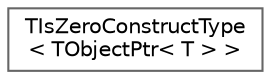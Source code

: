 digraph "Graphical Class Hierarchy"
{
 // INTERACTIVE_SVG=YES
 // LATEX_PDF_SIZE
  bgcolor="transparent";
  edge [fontname=Helvetica,fontsize=10,labelfontname=Helvetica,labelfontsize=10];
  node [fontname=Helvetica,fontsize=10,shape=box,height=0.2,width=0.4];
  rankdir="LR";
  Node0 [id="Node000000",label="TIsZeroConstructType\l\< TObjectPtr\< T \> \>",height=0.2,width=0.4,color="grey40", fillcolor="white", style="filled",URL="$d8/d5b/structTIsZeroConstructType_3_01TObjectPtr_3_01T_01_4_01_4.html",tooltip=" "];
}
